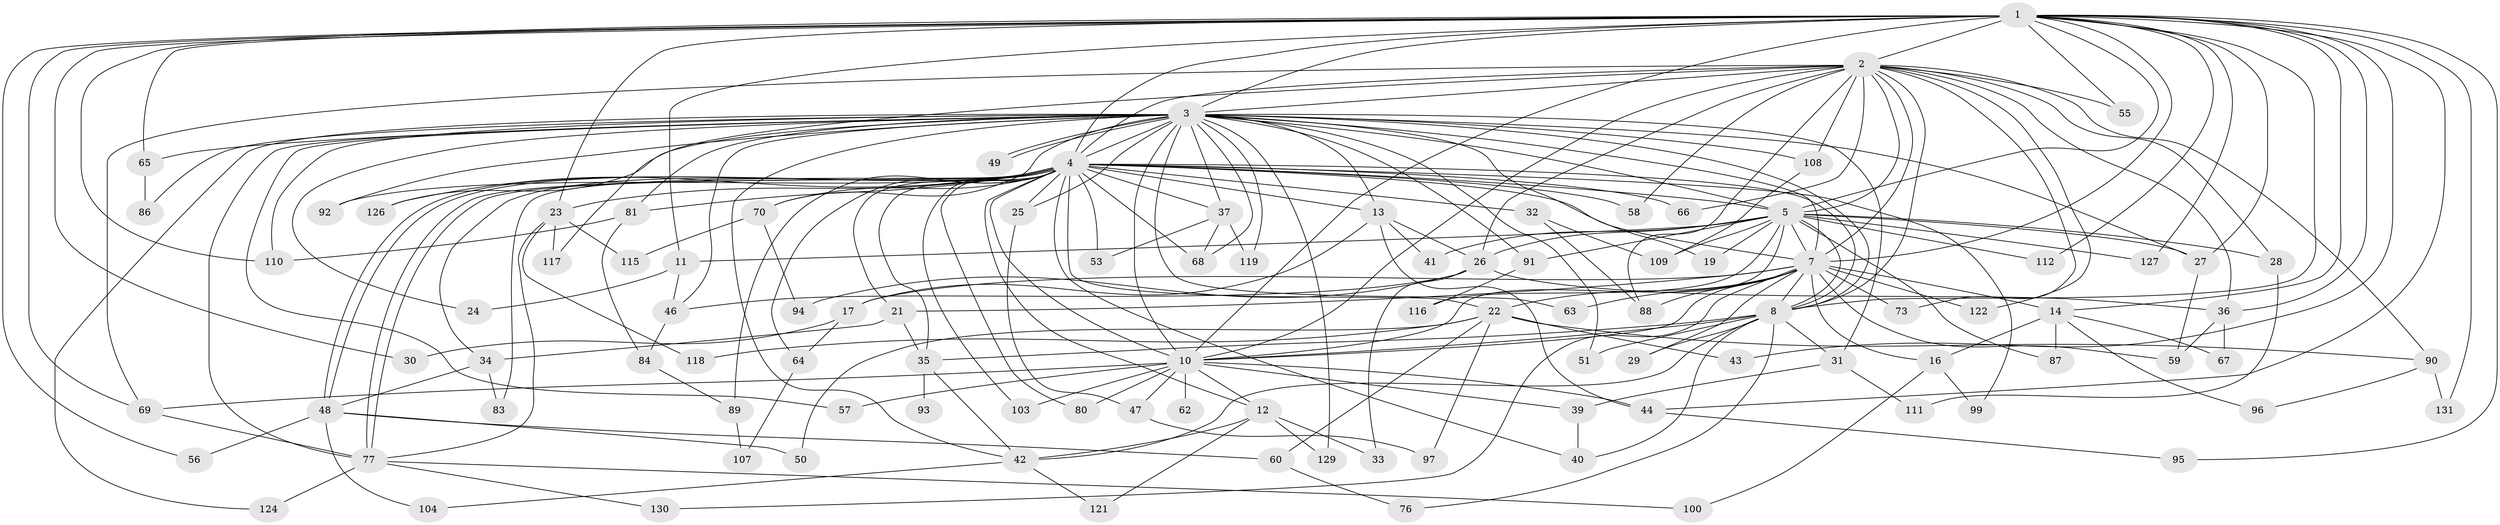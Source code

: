 // Generated by graph-tools (version 1.1) at 2025/23/03/03/25 07:23:48]
// undirected, 102 vertices, 232 edges
graph export_dot {
graph [start="1"]
  node [color=gray90,style=filled];
  1 [super="+120"];
  2 [super="+52"];
  3 [super="+6"];
  4 [super="+9"];
  5 [super="+45"];
  7 [super="+18"];
  8 [super="+20"];
  10 [super="+15"];
  11;
  12 [super="+79"];
  13 [super="+123"];
  14 [super="+75"];
  16;
  17;
  19;
  21;
  22 [super="+38"];
  23 [super="+82"];
  24;
  25;
  26 [super="+71"];
  27 [super="+105"];
  28;
  29;
  30;
  31;
  32 [super="+106"];
  33;
  34 [super="+78"];
  35 [super="+54"];
  36;
  37;
  39;
  40 [super="+85"];
  41;
  42 [super="+72"];
  43;
  44 [super="+114"];
  46 [super="+74"];
  47;
  48;
  49;
  50;
  51;
  53;
  55;
  56;
  57;
  58;
  59 [super="+61"];
  60;
  62;
  63;
  64;
  65;
  66;
  67;
  68 [super="+125"];
  69 [super="+101"];
  70;
  73;
  76;
  77 [super="+98"];
  80;
  81;
  83;
  84;
  86;
  87;
  88;
  89 [super="+102"];
  90;
  91;
  92;
  93;
  94;
  95;
  96;
  97;
  99;
  100;
  103;
  104;
  107;
  108;
  109 [super="+128"];
  110 [super="+113"];
  111;
  112;
  115;
  116;
  117;
  118;
  119;
  121;
  122;
  124;
  126;
  127;
  129;
  130;
  131;
  1 -- 2;
  1 -- 3 [weight=2];
  1 -- 4 [weight=2];
  1 -- 5;
  1 -- 7;
  1 -- 8;
  1 -- 10;
  1 -- 11;
  1 -- 14;
  1 -- 23;
  1 -- 27;
  1 -- 30;
  1 -- 36;
  1 -- 43;
  1 -- 55;
  1 -- 56;
  1 -- 65;
  1 -- 95;
  1 -- 112;
  1 -- 127;
  1 -- 131;
  1 -- 110;
  1 -- 69;
  1 -- 44;
  2 -- 3 [weight=2];
  2 -- 4 [weight=2];
  2 -- 5;
  2 -- 7;
  2 -- 8;
  2 -- 10;
  2 -- 26;
  2 -- 28;
  2 -- 58;
  2 -- 66;
  2 -- 69;
  2 -- 73;
  2 -- 88;
  2 -- 108;
  2 -- 117;
  2 -- 122;
  2 -- 36;
  2 -- 90;
  2 -- 55;
  3 -- 4 [weight=4];
  3 -- 5 [weight=2];
  3 -- 7 [weight=2];
  3 -- 8 [weight=3];
  3 -- 10 [weight=2];
  3 -- 27;
  3 -- 31;
  3 -- 42;
  3 -- 46;
  3 -- 49;
  3 -- 49;
  3 -- 63;
  3 -- 81;
  3 -- 86;
  3 -- 92;
  3 -- 108;
  3 -- 110;
  3 -- 119;
  3 -- 124;
  3 -- 65;
  3 -- 129;
  3 -- 68;
  3 -- 70;
  3 -- 13;
  3 -- 19;
  3 -- 24;
  3 -- 25;
  3 -- 91;
  3 -- 37;
  3 -- 51;
  3 -- 57;
  3 -- 126;
  3 -- 77;
  4 -- 5 [weight=3];
  4 -- 7 [weight=2];
  4 -- 8 [weight=2];
  4 -- 10 [weight=2];
  4 -- 12;
  4 -- 13;
  4 -- 23;
  4 -- 25;
  4 -- 32 [weight=2];
  4 -- 34;
  4 -- 37;
  4 -- 40;
  4 -- 48;
  4 -- 48;
  4 -- 53;
  4 -- 58;
  4 -- 64;
  4 -- 66;
  4 -- 70;
  4 -- 77;
  4 -- 77;
  4 -- 81;
  4 -- 89 [weight=2];
  4 -- 92;
  4 -- 99;
  4 -- 103;
  4 -- 126;
  4 -- 35;
  4 -- 80;
  4 -- 83;
  4 -- 21;
  4 -- 22 [weight=2];
  4 -- 68;
  5 -- 7;
  5 -- 8;
  5 -- 10;
  5 -- 11;
  5 -- 19;
  5 -- 26;
  5 -- 28;
  5 -- 41;
  5 -- 87;
  5 -- 91;
  5 -- 109;
  5 -- 112;
  5 -- 116;
  5 -- 127;
  5 -- 27;
  7 -- 8;
  7 -- 10;
  7 -- 14 [weight=2];
  7 -- 16;
  7 -- 17;
  7 -- 21;
  7 -- 22;
  7 -- 29;
  7 -- 73;
  7 -- 88;
  7 -- 122;
  7 -- 130;
  7 -- 63;
  7 -- 59;
  8 -- 10;
  8 -- 29;
  8 -- 31;
  8 -- 40;
  8 -- 42;
  8 -- 51;
  8 -- 76;
  8 -- 35;
  10 -- 12;
  10 -- 39;
  10 -- 44;
  10 -- 47;
  10 -- 62 [weight=2];
  10 -- 69;
  10 -- 80;
  10 -- 103;
  10 -- 57;
  11 -- 24;
  11 -- 46;
  12 -- 33;
  12 -- 121;
  12 -- 129;
  12 -- 42;
  13 -- 17;
  13 -- 41;
  13 -- 44;
  13 -- 26;
  14 -- 16;
  14 -- 67;
  14 -- 87;
  14 -- 96;
  16 -- 99;
  16 -- 100;
  17 -- 30;
  17 -- 64;
  21 -- 34;
  21 -- 35;
  22 -- 97;
  22 -- 43;
  22 -- 50;
  22 -- 118;
  22 -- 90;
  22 -- 60;
  23 -- 115;
  23 -- 117;
  23 -- 118;
  23 -- 77;
  25 -- 47;
  26 -- 33;
  26 -- 36;
  26 -- 94;
  26 -- 46 [weight=2];
  27 -- 59;
  28 -- 111;
  31 -- 39;
  31 -- 111;
  32 -- 109;
  32 -- 88;
  34 -- 48;
  34 -- 83;
  35 -- 93 [weight=2];
  35 -- 42;
  36 -- 59;
  36 -- 67;
  37 -- 53;
  37 -- 68;
  37 -- 119;
  39 -- 40;
  42 -- 104;
  42 -- 121;
  44 -- 95;
  46 -- 84;
  47 -- 97;
  48 -- 50;
  48 -- 56;
  48 -- 60;
  48 -- 104;
  60 -- 76;
  64 -- 107;
  65 -- 86;
  69 -- 77;
  70 -- 94;
  70 -- 115;
  77 -- 100;
  77 -- 124;
  77 -- 130;
  81 -- 84;
  81 -- 110;
  84 -- 89;
  89 -- 107;
  90 -- 96;
  90 -- 131;
  91 -- 116;
  108 -- 109;
}
